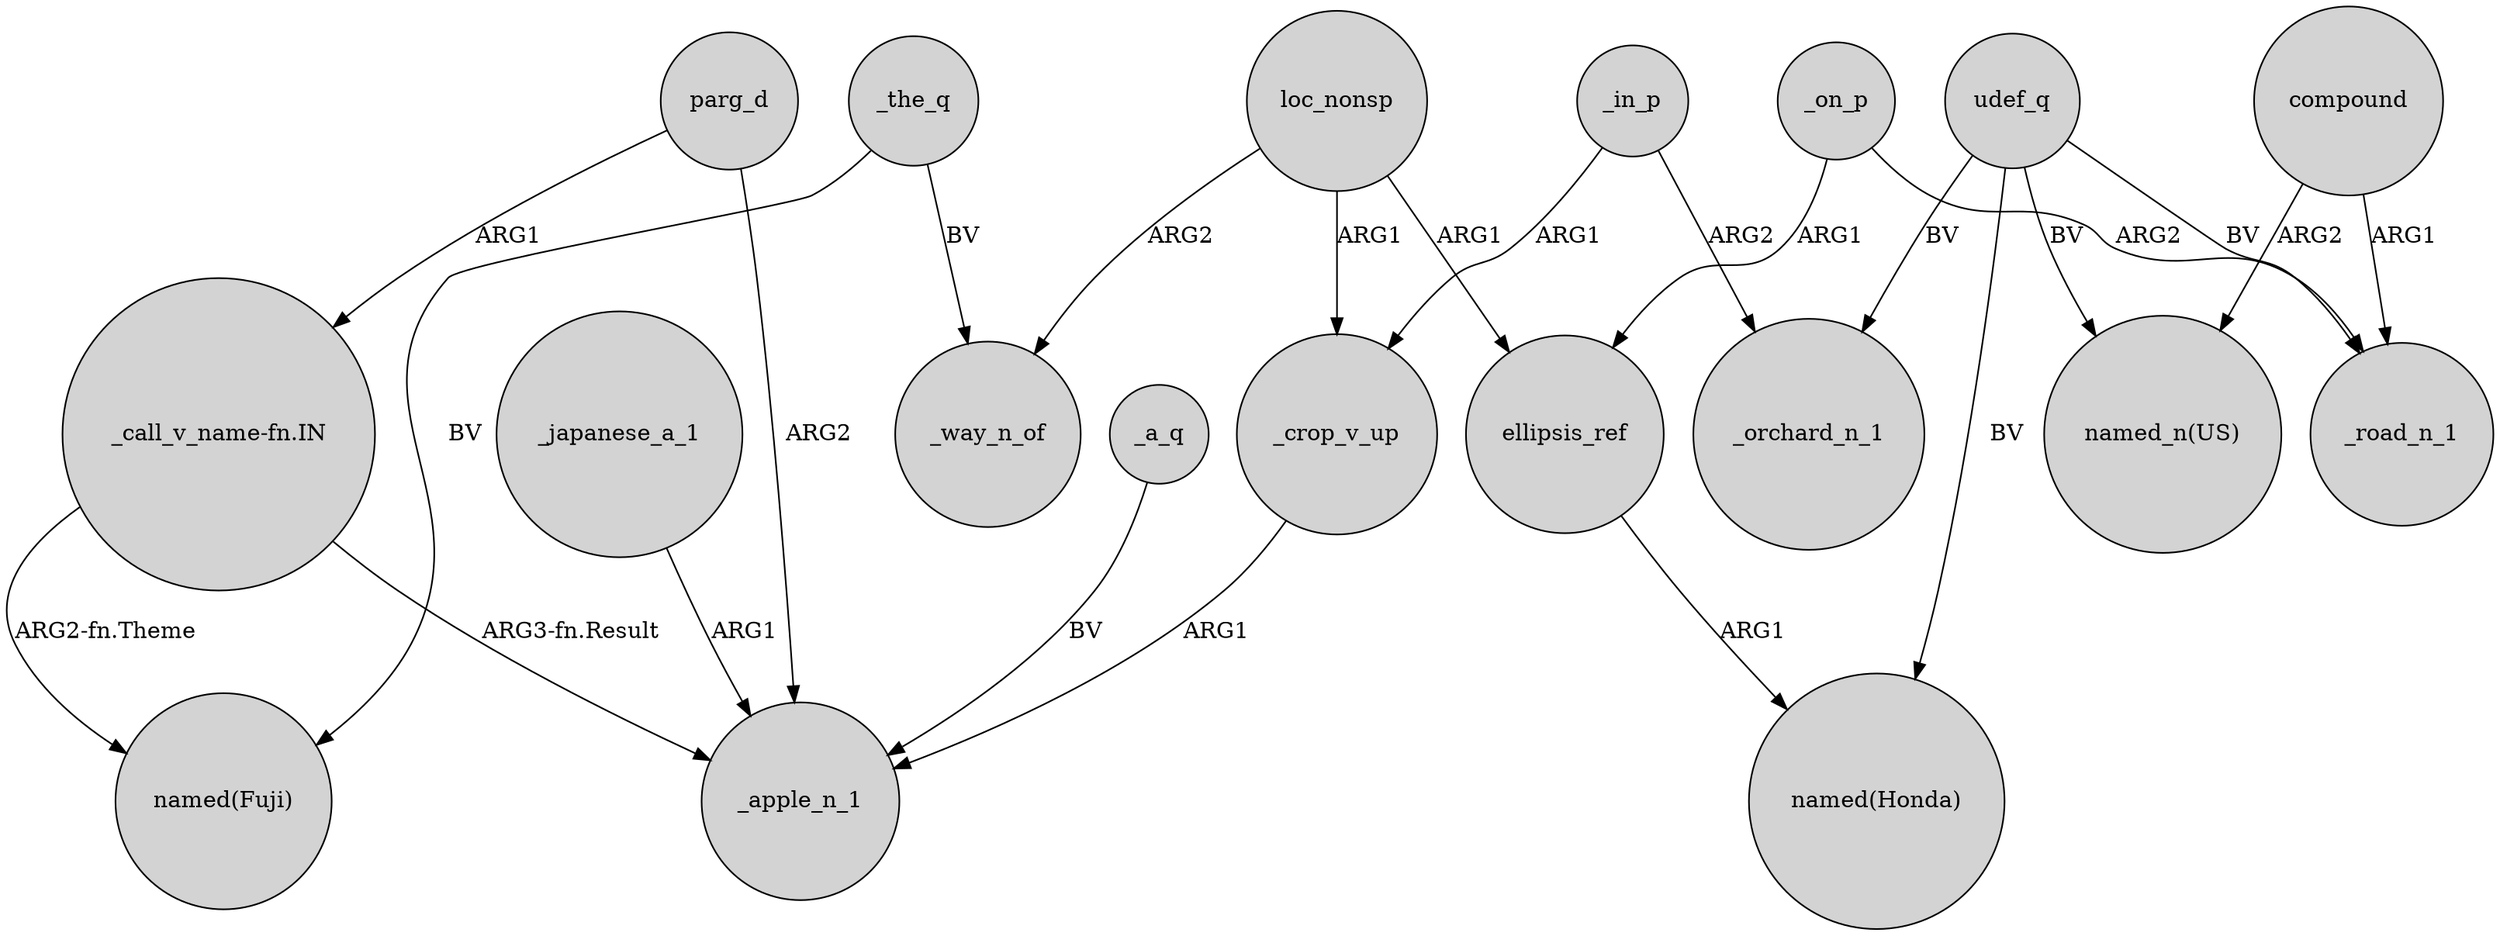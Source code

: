 digraph {
	node [shape=circle style=filled]
	"_call_v_name-fn.IN" -> _apple_n_1 [label="ARG3-fn.Result"]
	"_call_v_name-fn.IN" -> "named(Fuji)" [label="ARG2-fn.Theme"]
	_in_p -> _orchard_n_1 [label=ARG2]
	udef_q -> "named(Honda)" [label=BV]
	udef_q -> "named_n(US)" [label=BV]
	_the_q -> "named(Fuji)" [label=BV]
	_in_p -> _crop_v_up [label=ARG1]
	_a_q -> _apple_n_1 [label=BV]
	_the_q -> _way_n_of [label=BV]
	compound -> _road_n_1 [label=ARG1]
	loc_nonsp -> ellipsis_ref [label=ARG1]
	_on_p -> _road_n_1 [label=ARG2]
	loc_nonsp -> _crop_v_up [label=ARG1]
	compound -> "named_n(US)" [label=ARG2]
	parg_d -> "_call_v_name-fn.IN" [label=ARG1]
	loc_nonsp -> _way_n_of [label=ARG2]
	_crop_v_up -> _apple_n_1 [label=ARG1]
	_japanese_a_1 -> _apple_n_1 [label=ARG1]
	udef_q -> _road_n_1 [label=BV]
	udef_q -> _orchard_n_1 [label=BV]
	_on_p -> ellipsis_ref [label=ARG1]
	parg_d -> _apple_n_1 [label=ARG2]
	ellipsis_ref -> "named(Honda)" [label=ARG1]
}
